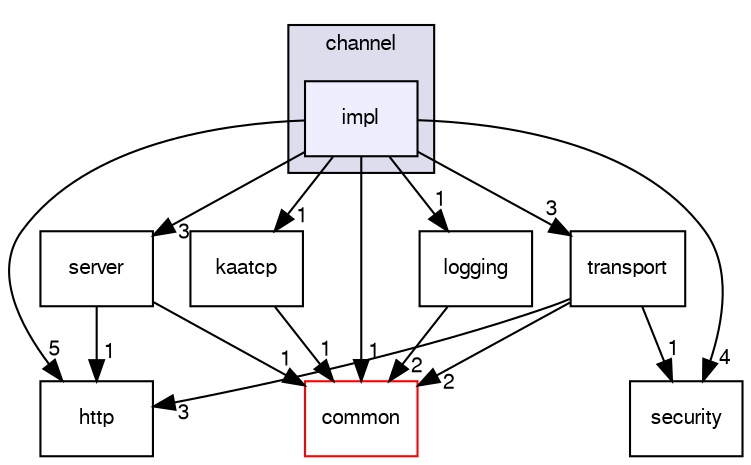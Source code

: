 digraph "/var/lib/jenkins/workspace/kaa_github/client/client-multi/client-cpp/kaa/channel/impl" {
  bgcolor=transparent;
  compound=true
  node [ fontsize="10", fontname="FreeSans"];
  edge [ labelfontsize="10", labelfontname="FreeSans"];
  subgraph clusterdir_915cdb23db9ea9f44c4f010ad33a5e74 {
    graph [ bgcolor="#ddddee", pencolor="black", label="channel" fontname="FreeSans", fontsize="10", URL="dir_915cdb23db9ea9f44c4f010ad33a5e74.html"]
  dir_c65a15884b2efb8b75f2c0e9a8dbbae8 [shape=box, label="impl", style="filled", fillcolor="#eeeeff", pencolor="black", URL="dir_c65a15884b2efb8b75f2c0e9a8dbbae8.html"];
  }
  dir_eaf0277aaf88f050fc8795ae8ead822d [shape=box label="http" URL="dir_eaf0277aaf88f050fc8795ae8ead822d.html"];
  dir_596c5e4d13bd522a101ac8fc845c371c [shape=box label="transport" URL="dir_596c5e4d13bd522a101ac8fc845c371c.html"];
  dir_36689441015cd2a4364c933736d961c2 [shape=box label="logging" URL="dir_36689441015cd2a4364c933736d961c2.html"];
  dir_802219bbbbf323e0e408cbc5b9b7e252 [shape=box label="kaatcp" URL="dir_802219bbbbf323e0e408cbc5b9b7e252.html"];
  dir_615dd7fde67dff06ab33975994c2cbe7 [shape=box label="common" color="red" URL="dir_615dd7fde67dff06ab33975994c2cbe7.html"];
  dir_85f75806a6fa3f08ed899d9261d79e99 [shape=box label="server" URL="dir_85f75806a6fa3f08ed899d9261d79e99.html"];
  dir_c25038063de518123069393ba950bcad [shape=box label="security" URL="dir_c25038063de518123069393ba950bcad.html"];
  dir_596c5e4d13bd522a101ac8fc845c371c->dir_eaf0277aaf88f050fc8795ae8ead822d [headlabel="3", labeldistance=1.5 headhref="dir_000034_000025.html"];
  dir_596c5e4d13bd522a101ac8fc845c371c->dir_615dd7fde67dff06ab33975994c2cbe7 [headlabel="2", labeldistance=1.5 headhref="dir_000034_000015.html"];
  dir_596c5e4d13bd522a101ac8fc845c371c->dir_c25038063de518123069393ba950bcad [headlabel="1", labeldistance=1.5 headhref="dir_000034_000033.html"];
  dir_36689441015cd2a4364c933736d961c2->dir_615dd7fde67dff06ab33975994c2cbe7 [headlabel="2", labeldistance=1.5 headhref="dir_000028_000015.html"];
  dir_802219bbbbf323e0e408cbc5b9b7e252->dir_615dd7fde67dff06ab33975994c2cbe7 [headlabel="1", labeldistance=1.5 headhref="dir_000026_000015.html"];
  dir_85f75806a6fa3f08ed899d9261d79e99->dir_eaf0277aaf88f050fc8795ae8ead822d [headlabel="1", labeldistance=1.5 headhref="dir_000013_000025.html"];
  dir_85f75806a6fa3f08ed899d9261d79e99->dir_615dd7fde67dff06ab33975994c2cbe7 [headlabel="1", labeldistance=1.5 headhref="dir_000013_000015.html"];
  dir_c65a15884b2efb8b75f2c0e9a8dbbae8->dir_eaf0277aaf88f050fc8795ae8ead822d [headlabel="5", labeldistance=1.5 headhref="dir_000012_000025.html"];
  dir_c65a15884b2efb8b75f2c0e9a8dbbae8->dir_596c5e4d13bd522a101ac8fc845c371c [headlabel="3", labeldistance=1.5 headhref="dir_000012_000034.html"];
  dir_c65a15884b2efb8b75f2c0e9a8dbbae8->dir_36689441015cd2a4364c933736d961c2 [headlabel="1", labeldistance=1.5 headhref="dir_000012_000028.html"];
  dir_c65a15884b2efb8b75f2c0e9a8dbbae8->dir_802219bbbbf323e0e408cbc5b9b7e252 [headlabel="1", labeldistance=1.5 headhref="dir_000012_000026.html"];
  dir_c65a15884b2efb8b75f2c0e9a8dbbae8->dir_615dd7fde67dff06ab33975994c2cbe7 [headlabel="1", labeldistance=1.5 headhref="dir_000012_000015.html"];
  dir_c65a15884b2efb8b75f2c0e9a8dbbae8->dir_85f75806a6fa3f08ed899d9261d79e99 [headlabel="3", labeldistance=1.5 headhref="dir_000012_000013.html"];
  dir_c65a15884b2efb8b75f2c0e9a8dbbae8->dir_c25038063de518123069393ba950bcad [headlabel="4", labeldistance=1.5 headhref="dir_000012_000033.html"];
}

